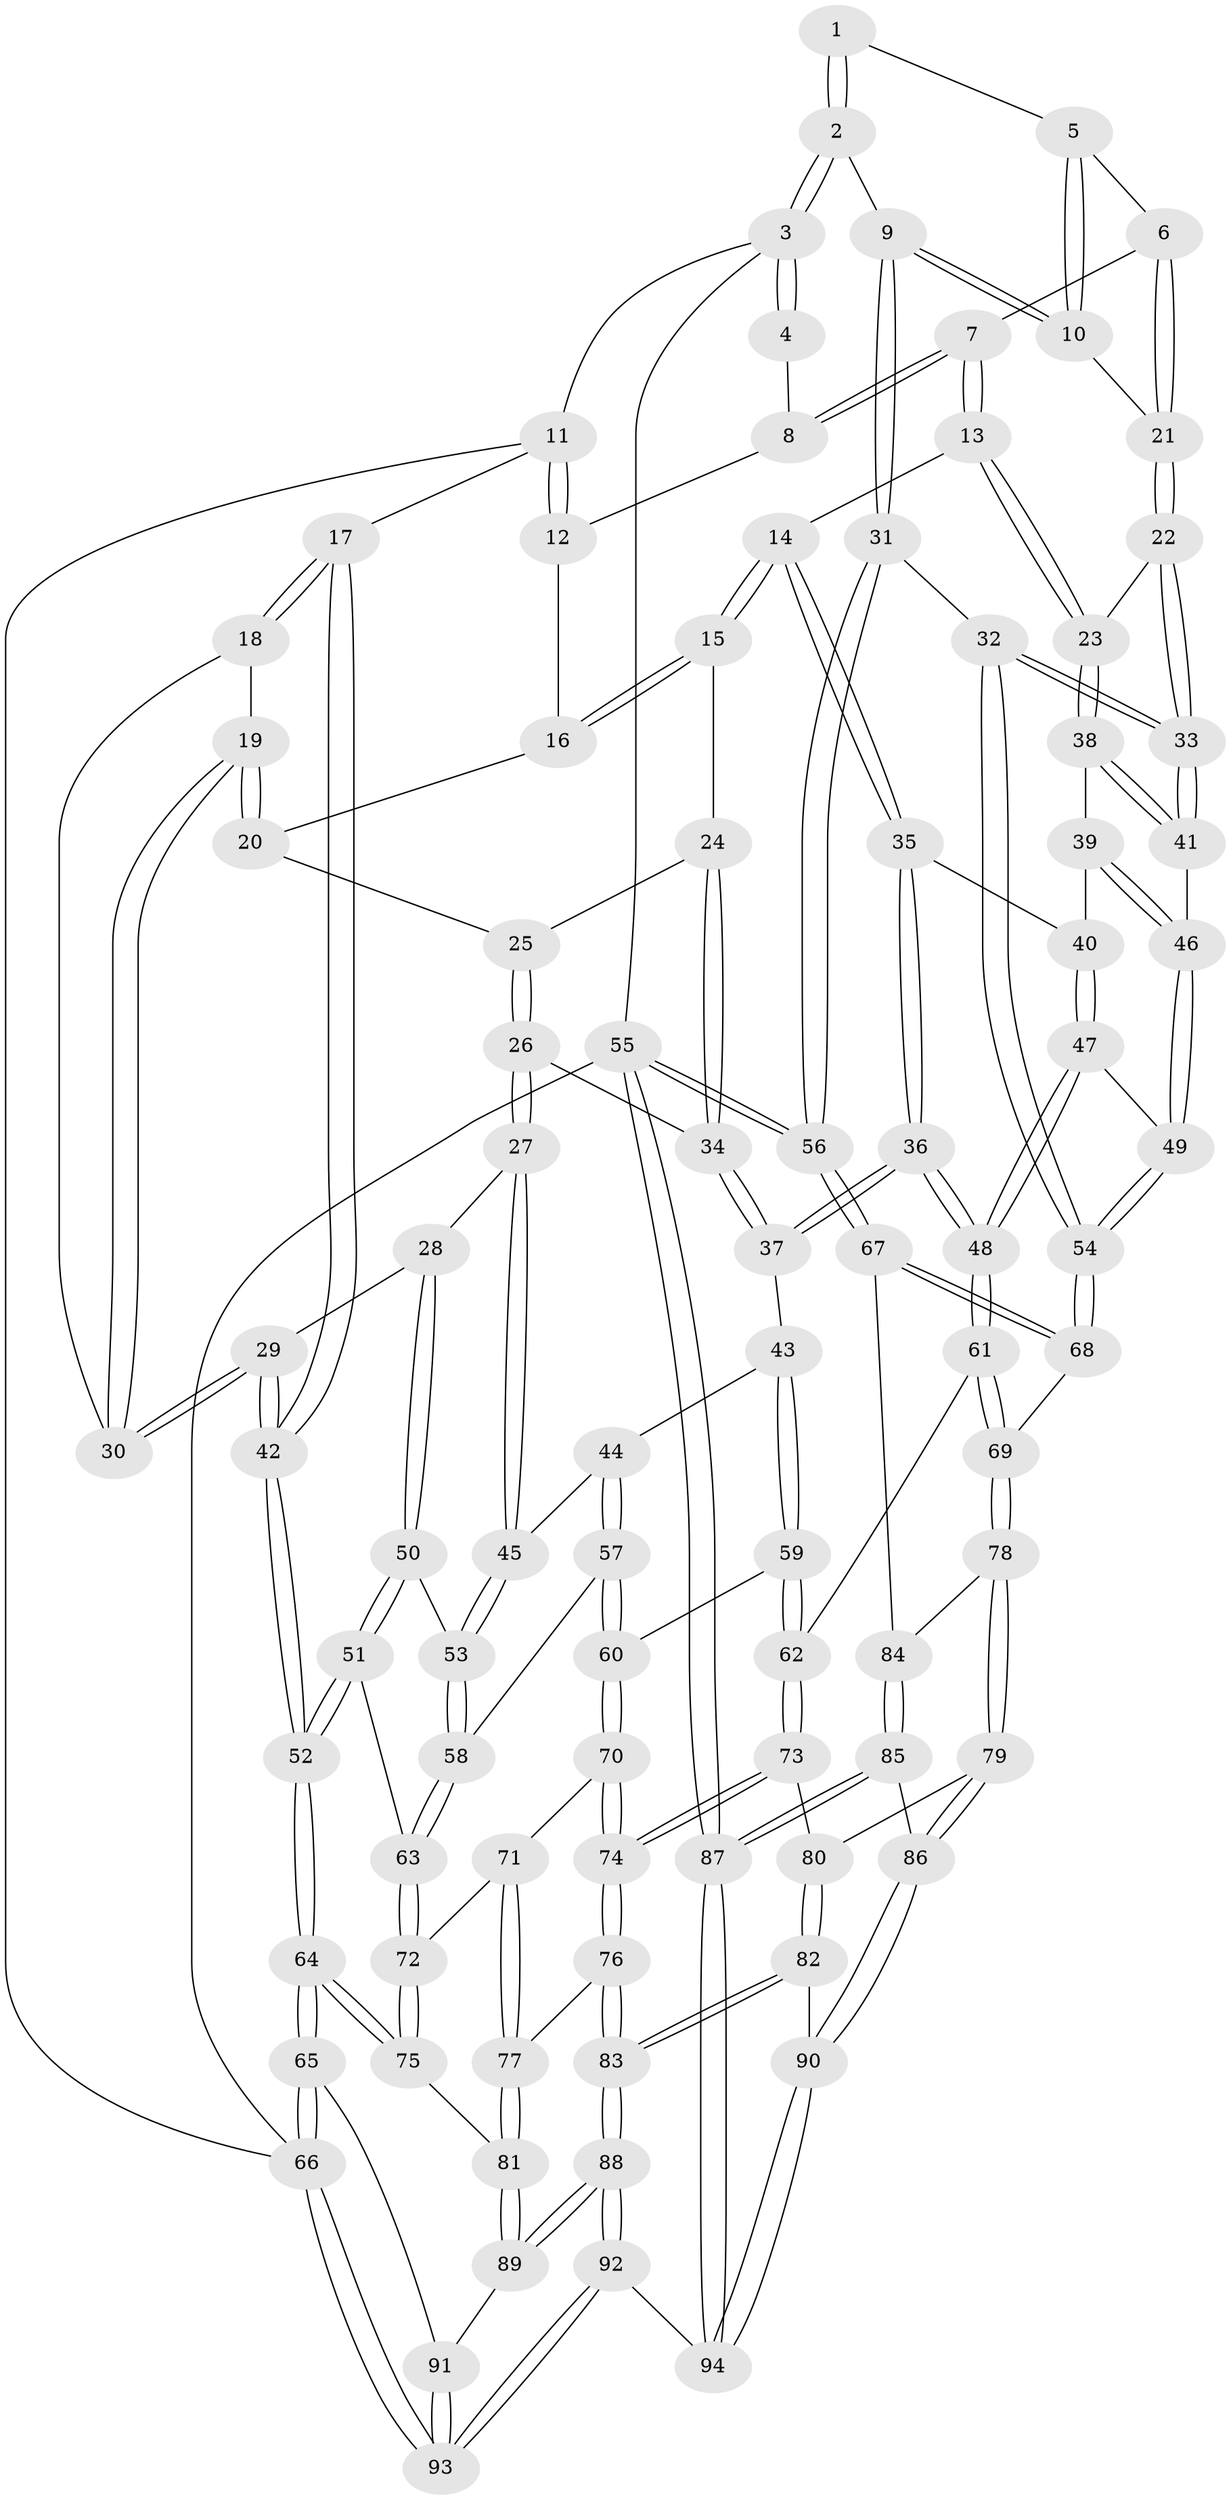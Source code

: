 // Generated by graph-tools (version 1.1) at 2025/38/03/09/25 02:38:37]
// undirected, 94 vertices, 232 edges
graph export_dot {
graph [start="1"]
  node [color=gray90,style=filled];
  1 [pos="+0.8812233495110354+0.05741224399957979"];
  2 [pos="+1+0"];
  3 [pos="+1+0"];
  4 [pos="+0.6547461921082138+0"];
  5 [pos="+0.8656712462289737+0.0829197520840445"];
  6 [pos="+0.8191685213948446+0.1385928786957442"];
  7 [pos="+0.6198836350617353+0"];
  8 [pos="+0.5977688290800734+0"];
  9 [pos="+1+0.11524296722910218"];
  10 [pos="+1+0.16643635514040642"];
  11 [pos="+0+0"];
  12 [pos="+0.29837836878031637+0"];
  13 [pos="+0.5973648418846337+0.18078483940753406"];
  14 [pos="+0.5593766314842809+0.23062692296945136"];
  15 [pos="+0.5206556478736738+0.23104821773488715"];
  16 [pos="+0.28946886287427326+0"];
  17 [pos="+0+0"];
  18 [pos="+0+0.11032919743541372"];
  19 [pos="+0.24527931536569347+0.13667144121765018"];
  20 [pos="+0.25700564734842+0.12636153693037275"];
  21 [pos="+0.8354432507202124+0.2103569897902538"];
  22 [pos="+0.8282325842787315+0.22255999911846952"];
  23 [pos="+0.8066355798025863+0.25142414128991103"];
  24 [pos="+0.4609588775934897+0.24882364613007624"];
  25 [pos="+0.26140998659301845+0.1318502506582918"];
  26 [pos="+0.33258313544659635+0.3209813473973771"];
  27 [pos="+0.2926705628538336+0.41237582483926927"];
  28 [pos="+0.15119379379220338+0.3511637204821556"];
  29 [pos="+0.12232779370787719+0.31523545047099255"];
  30 [pos="+0.14067216256626028+0.2562068818858599"];
  31 [pos="+1+0.4005076431528465"];
  32 [pos="+1+0.4039245259660659"];
  33 [pos="+1+0.39929687996022767"];
  34 [pos="+0.42282158162948125+0.2970442871342004"];
  35 [pos="+0.5672089873908974+0.26294140333729155"];
  36 [pos="+0.5462581244273595+0.5155045334796344"];
  37 [pos="+0.472124142809831+0.48116095358830024"];
  38 [pos="+0.8054740476256265+0.2840970755082823"];
  39 [pos="+0.7824345557348965+0.31832444365819784"];
  40 [pos="+0.7352461153258463+0.3598102631339339"];
  41 [pos="+0.9449689343248271+0.39034985624491664"];
  42 [pos="+0+0.4048871900200139"];
  43 [pos="+0.3728053582595504+0.46552478909102724"];
  44 [pos="+0.3419541399376948+0.45267954979270936"];
  45 [pos="+0.2957284543555351+0.41827486145155046"];
  46 [pos="+0.8514702108848587+0.46589335640249874"];
  47 [pos="+0.6745358783032533+0.4975360016758691"];
  48 [pos="+0.5491079263720614+0.5190991581596835"];
  49 [pos="+0.8022703493388297+0.557004867083182"];
  50 [pos="+0.11874645169341698+0.5249024425100008"];
  51 [pos="+0+0.5475490988384051"];
  52 [pos="+0+0.5262705764567728"];
  53 [pos="+0.17589915362000672+0.5627961387630129"];
  54 [pos="+0.8347816678822628+0.6015376469166396"];
  55 [pos="+1+1"];
  56 [pos="+1+0.7018003029216394"];
  57 [pos="+0.2449308928439279+0.631751702411445"];
  58 [pos="+0.18809965067504017+0.5907142574846248"];
  59 [pos="+0.3232842720638052+0.6165810682216455"];
  60 [pos="+0.2508837003885631+0.6391819511046686"];
  61 [pos="+0.5254120356925577+0.6341709058624314"];
  62 [pos="+0.5014528870355319+0.6464108422941504"];
  63 [pos="+0.09100149445955891+0.6787616501532733"];
  64 [pos="+0+0.7912140637252068"];
  65 [pos="+0+0.8203536451653989"];
  66 [pos="+0+1"];
  67 [pos="+0.8988506989251163+0.7290972627529451"];
  68 [pos="+0.8379836754852494+0.6175690519076888"];
  69 [pos="+0.6024457804908306+0.7427569112397263"];
  70 [pos="+0.2551130759948012+0.6912521170543383"];
  71 [pos="+0.24402115055522675+0.6997758900390397"];
  72 [pos="+0.10387553186841932+0.7602138875373955"];
  73 [pos="+0.3796475082980488+0.7673797929982372"];
  74 [pos="+0.34687314882219866+0.7781670997338989"];
  75 [pos="+0.086140544808566+0.8046647809231712"];
  76 [pos="+0.32763964001668927+0.820719187969565"];
  77 [pos="+0.2034449084830094+0.8207151649637103"];
  78 [pos="+0.6065639290247208+0.756189382637967"];
  79 [pos="+0.6121267856014152+0.8049569601279155"];
  80 [pos="+0.4369362144361989+0.8235086866910528"];
  81 [pos="+0.1252403143154716+0.8584647701681323"];
  82 [pos="+0.47338831557011224+0.9181144378654037"];
  83 [pos="+0.3197187323396494+0.9637182872918677"];
  84 [pos="+0.898183436325049+0.7303824496816889"];
  85 [pos="+0.8527328500388428+0.8651547854478201"];
  86 [pos="+0.6303199574986275+0.872585824564342"];
  87 [pos="+1+1"];
  88 [pos="+0.2671895167804782+1"];
  89 [pos="+0.13090354675465055+0.8857963591890966"];
  90 [pos="+0.5963177961982556+0.9421589981749926"];
  91 [pos="+0.06001229643010219+0.9383471947519596"];
  92 [pos="+0.262299057945493+1"];
  93 [pos="+0+1"];
  94 [pos="+0.6229543176947304+1"];
  1 -- 2;
  1 -- 2;
  1 -- 5;
  2 -- 3;
  2 -- 3;
  2 -- 9;
  3 -- 4;
  3 -- 4;
  3 -- 11;
  3 -- 55;
  4 -- 8;
  5 -- 6;
  5 -- 10;
  5 -- 10;
  6 -- 7;
  6 -- 21;
  6 -- 21;
  7 -- 8;
  7 -- 8;
  7 -- 13;
  7 -- 13;
  8 -- 12;
  9 -- 10;
  9 -- 10;
  9 -- 31;
  9 -- 31;
  10 -- 21;
  11 -- 12;
  11 -- 12;
  11 -- 17;
  11 -- 66;
  12 -- 16;
  13 -- 14;
  13 -- 23;
  13 -- 23;
  14 -- 15;
  14 -- 15;
  14 -- 35;
  14 -- 35;
  15 -- 16;
  15 -- 16;
  15 -- 24;
  16 -- 20;
  17 -- 18;
  17 -- 18;
  17 -- 42;
  17 -- 42;
  18 -- 19;
  18 -- 30;
  19 -- 20;
  19 -- 20;
  19 -- 30;
  19 -- 30;
  20 -- 25;
  21 -- 22;
  21 -- 22;
  22 -- 23;
  22 -- 33;
  22 -- 33;
  23 -- 38;
  23 -- 38;
  24 -- 25;
  24 -- 34;
  24 -- 34;
  25 -- 26;
  25 -- 26;
  26 -- 27;
  26 -- 27;
  26 -- 34;
  27 -- 28;
  27 -- 45;
  27 -- 45;
  28 -- 29;
  28 -- 50;
  28 -- 50;
  29 -- 30;
  29 -- 30;
  29 -- 42;
  29 -- 42;
  31 -- 32;
  31 -- 56;
  31 -- 56;
  32 -- 33;
  32 -- 33;
  32 -- 54;
  32 -- 54;
  33 -- 41;
  33 -- 41;
  34 -- 37;
  34 -- 37;
  35 -- 36;
  35 -- 36;
  35 -- 40;
  36 -- 37;
  36 -- 37;
  36 -- 48;
  36 -- 48;
  37 -- 43;
  38 -- 39;
  38 -- 41;
  38 -- 41;
  39 -- 40;
  39 -- 46;
  39 -- 46;
  40 -- 47;
  40 -- 47;
  41 -- 46;
  42 -- 52;
  42 -- 52;
  43 -- 44;
  43 -- 59;
  43 -- 59;
  44 -- 45;
  44 -- 57;
  44 -- 57;
  45 -- 53;
  45 -- 53;
  46 -- 49;
  46 -- 49;
  47 -- 48;
  47 -- 48;
  47 -- 49;
  48 -- 61;
  48 -- 61;
  49 -- 54;
  49 -- 54;
  50 -- 51;
  50 -- 51;
  50 -- 53;
  51 -- 52;
  51 -- 52;
  51 -- 63;
  52 -- 64;
  52 -- 64;
  53 -- 58;
  53 -- 58;
  54 -- 68;
  54 -- 68;
  55 -- 56;
  55 -- 56;
  55 -- 87;
  55 -- 87;
  55 -- 66;
  56 -- 67;
  56 -- 67;
  57 -- 58;
  57 -- 60;
  57 -- 60;
  58 -- 63;
  58 -- 63;
  59 -- 60;
  59 -- 62;
  59 -- 62;
  60 -- 70;
  60 -- 70;
  61 -- 62;
  61 -- 69;
  61 -- 69;
  62 -- 73;
  62 -- 73;
  63 -- 72;
  63 -- 72;
  64 -- 65;
  64 -- 65;
  64 -- 75;
  64 -- 75;
  65 -- 66;
  65 -- 66;
  65 -- 91;
  66 -- 93;
  66 -- 93;
  67 -- 68;
  67 -- 68;
  67 -- 84;
  68 -- 69;
  69 -- 78;
  69 -- 78;
  70 -- 71;
  70 -- 74;
  70 -- 74;
  71 -- 72;
  71 -- 77;
  71 -- 77;
  72 -- 75;
  72 -- 75;
  73 -- 74;
  73 -- 74;
  73 -- 80;
  74 -- 76;
  74 -- 76;
  75 -- 81;
  76 -- 77;
  76 -- 83;
  76 -- 83;
  77 -- 81;
  77 -- 81;
  78 -- 79;
  78 -- 79;
  78 -- 84;
  79 -- 80;
  79 -- 86;
  79 -- 86;
  80 -- 82;
  80 -- 82;
  81 -- 89;
  81 -- 89;
  82 -- 83;
  82 -- 83;
  82 -- 90;
  83 -- 88;
  83 -- 88;
  84 -- 85;
  84 -- 85;
  85 -- 86;
  85 -- 87;
  85 -- 87;
  86 -- 90;
  86 -- 90;
  87 -- 94;
  87 -- 94;
  88 -- 89;
  88 -- 89;
  88 -- 92;
  88 -- 92;
  89 -- 91;
  90 -- 94;
  90 -- 94;
  91 -- 93;
  91 -- 93;
  92 -- 93;
  92 -- 93;
  92 -- 94;
}
